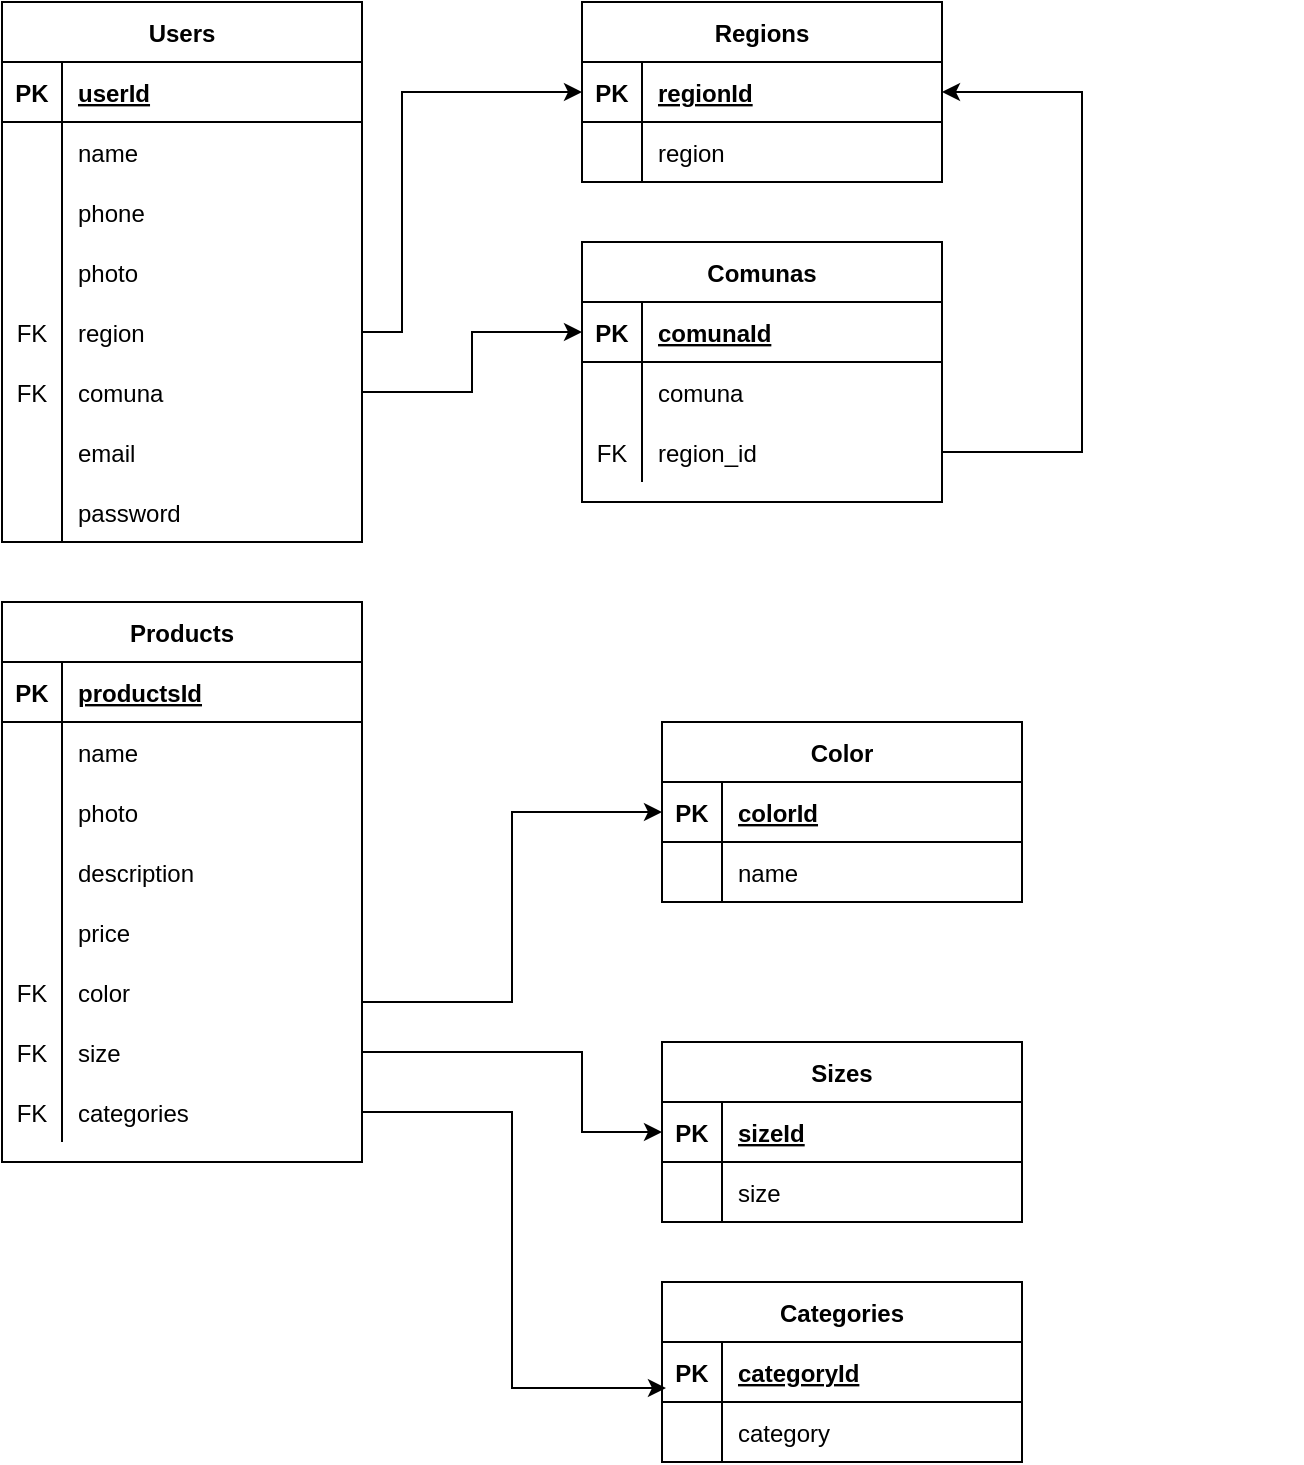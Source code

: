 <mxfile version="14.6.2" type="github">
  <diagram id="eKmeG7Pe0nA2a5U6Nq7D" name="Page-1">
    <mxGraphModel dx="641" dy="752" grid="1" gridSize="10" guides="1" tooltips="1" connect="1" arrows="1" fold="1" page="1" pageScale="1" pageWidth="827" pageHeight="1169" math="0" shadow="0">
      <root>
        <mxCell id="0" />
        <mxCell id="1" parent="0" />
        <mxCell id="IjkU4p1Ry7HqAlJTSLxm-30" value="" style="group" vertex="1" connectable="0" parent="1">
          <mxGeometry x="500" y="310" width="180" height="280" as="geometry" />
        </mxCell>
        <mxCell id="IjkU4p1Ry7HqAlJTSLxm-31" value="" style="group" vertex="1" connectable="0" parent="IjkU4p1Ry7HqAlJTSLxm-30">
          <mxGeometry x="-470" y="-290" width="180" height="280" as="geometry" />
        </mxCell>
        <mxCell id="IjkU4p1Ry7HqAlJTSLxm-1" value="Users" style="shape=table;startSize=30;container=1;collapsible=1;childLayout=tableLayout;fixedRows=1;rowLines=0;fontStyle=1;align=center;resizeLast=1;" vertex="1" parent="IjkU4p1Ry7HqAlJTSLxm-31">
          <mxGeometry width="180" height="270" as="geometry" />
        </mxCell>
        <mxCell id="IjkU4p1Ry7HqAlJTSLxm-2" value="" style="shape=partialRectangle;collapsible=0;dropTarget=0;pointerEvents=0;fillColor=none;top=0;left=0;bottom=1;right=0;points=[[0,0.5],[1,0.5]];portConstraint=eastwest;" vertex="1" parent="IjkU4p1Ry7HqAlJTSLxm-1">
          <mxGeometry y="30" width="180" height="30" as="geometry" />
        </mxCell>
        <mxCell id="IjkU4p1Ry7HqAlJTSLxm-3" value="PK" style="shape=partialRectangle;connectable=0;fillColor=none;top=0;left=0;bottom=0;right=0;fontStyle=1;overflow=hidden;" vertex="1" parent="IjkU4p1Ry7HqAlJTSLxm-2">
          <mxGeometry width="30" height="30" as="geometry" />
        </mxCell>
        <mxCell id="IjkU4p1Ry7HqAlJTSLxm-4" value="userId" style="shape=partialRectangle;connectable=0;fillColor=none;top=0;left=0;bottom=0;right=0;align=left;spacingLeft=6;fontStyle=5;overflow=hidden;" vertex="1" parent="IjkU4p1Ry7HqAlJTSLxm-2">
          <mxGeometry x="30" width="150" height="30" as="geometry" />
        </mxCell>
        <mxCell id="IjkU4p1Ry7HqAlJTSLxm-5" value="" style="shape=partialRectangle;collapsible=0;dropTarget=0;pointerEvents=0;fillColor=none;top=0;left=0;bottom=0;right=0;points=[[0,0.5],[1,0.5]];portConstraint=eastwest;" vertex="1" parent="IjkU4p1Ry7HqAlJTSLxm-1">
          <mxGeometry y="60" width="180" height="30" as="geometry" />
        </mxCell>
        <mxCell id="IjkU4p1Ry7HqAlJTSLxm-6" value="" style="shape=partialRectangle;connectable=0;fillColor=none;top=0;left=0;bottom=0;right=0;editable=1;overflow=hidden;" vertex="1" parent="IjkU4p1Ry7HqAlJTSLxm-5">
          <mxGeometry width="30" height="30" as="geometry" />
        </mxCell>
        <mxCell id="IjkU4p1Ry7HqAlJTSLxm-7" value="name" style="shape=partialRectangle;connectable=0;fillColor=none;top=0;left=0;bottom=0;right=0;align=left;spacingLeft=6;overflow=hidden;" vertex="1" parent="IjkU4p1Ry7HqAlJTSLxm-5">
          <mxGeometry x="30" width="150" height="30" as="geometry" />
        </mxCell>
        <mxCell id="IjkU4p1Ry7HqAlJTSLxm-8" value="" style="shape=partialRectangle;collapsible=0;dropTarget=0;pointerEvents=0;fillColor=none;top=0;left=0;bottom=0;right=0;points=[[0,0.5],[1,0.5]];portConstraint=eastwest;" vertex="1" parent="IjkU4p1Ry7HqAlJTSLxm-1">
          <mxGeometry y="90" width="180" height="30" as="geometry" />
        </mxCell>
        <mxCell id="IjkU4p1Ry7HqAlJTSLxm-9" value="" style="shape=partialRectangle;connectable=0;fillColor=none;top=0;left=0;bottom=0;right=0;editable=1;overflow=hidden;" vertex="1" parent="IjkU4p1Ry7HqAlJTSLxm-8">
          <mxGeometry width="30" height="30" as="geometry" />
        </mxCell>
        <mxCell id="IjkU4p1Ry7HqAlJTSLxm-10" value="phone" style="shape=partialRectangle;connectable=0;fillColor=none;top=0;left=0;bottom=0;right=0;align=left;spacingLeft=6;overflow=hidden;" vertex="1" parent="IjkU4p1Ry7HqAlJTSLxm-8">
          <mxGeometry x="30" width="150" height="30" as="geometry" />
        </mxCell>
        <mxCell id="IjkU4p1Ry7HqAlJTSLxm-11" value="" style="shape=partialRectangle;collapsible=0;dropTarget=0;pointerEvents=0;fillColor=none;top=0;left=0;bottom=0;right=0;points=[[0,0.5],[1,0.5]];portConstraint=eastwest;" vertex="1" parent="IjkU4p1Ry7HqAlJTSLxm-1">
          <mxGeometry y="120" width="180" height="30" as="geometry" />
        </mxCell>
        <mxCell id="IjkU4p1Ry7HqAlJTSLxm-12" value="" style="shape=partialRectangle;connectable=0;fillColor=none;top=0;left=0;bottom=0;right=0;editable=1;overflow=hidden;" vertex="1" parent="IjkU4p1Ry7HqAlJTSLxm-11">
          <mxGeometry width="30" height="30" as="geometry" />
        </mxCell>
        <mxCell id="IjkU4p1Ry7HqAlJTSLxm-13" value="photo" style="shape=partialRectangle;connectable=0;fillColor=none;top=0;left=0;bottom=0;right=0;align=left;spacingLeft=6;overflow=hidden;" vertex="1" parent="IjkU4p1Ry7HqAlJTSLxm-11">
          <mxGeometry x="30" width="150" height="30" as="geometry" />
        </mxCell>
        <mxCell id="IjkU4p1Ry7HqAlJTSLxm-48" value="" style="shape=partialRectangle;collapsible=0;dropTarget=0;pointerEvents=0;fillColor=none;top=0;left=0;bottom=0;right=0;points=[[0,0.5],[1,0.5]];portConstraint=eastwest;" vertex="1" parent="IjkU4p1Ry7HqAlJTSLxm-1">
          <mxGeometry y="150" width="180" height="30" as="geometry" />
        </mxCell>
        <mxCell id="IjkU4p1Ry7HqAlJTSLxm-49" value="FK" style="shape=partialRectangle;connectable=0;fillColor=none;top=0;left=0;bottom=0;right=0;editable=1;overflow=hidden;" vertex="1" parent="IjkU4p1Ry7HqAlJTSLxm-48">
          <mxGeometry width="30" height="30" as="geometry" />
        </mxCell>
        <mxCell id="IjkU4p1Ry7HqAlJTSLxm-50" value="region" style="shape=partialRectangle;connectable=0;fillColor=none;top=0;left=0;bottom=0;right=0;align=left;spacingLeft=6;overflow=hidden;" vertex="1" parent="IjkU4p1Ry7HqAlJTSLxm-48">
          <mxGeometry x="30" width="150" height="30" as="geometry" />
        </mxCell>
        <mxCell id="IjkU4p1Ry7HqAlJTSLxm-67" value="" style="shape=partialRectangle;collapsible=0;dropTarget=0;pointerEvents=0;fillColor=none;top=0;left=0;bottom=0;right=0;points=[[0,0.5],[1,0.5]];portConstraint=eastwest;" vertex="1" parent="IjkU4p1Ry7HqAlJTSLxm-1">
          <mxGeometry y="180" width="180" height="30" as="geometry" />
        </mxCell>
        <mxCell id="IjkU4p1Ry7HqAlJTSLxm-68" value="" style="shape=partialRectangle;connectable=0;fillColor=none;top=0;left=0;bottom=0;right=0;editable=1;overflow=hidden;" vertex="1" parent="IjkU4p1Ry7HqAlJTSLxm-67">
          <mxGeometry width="30" height="30" as="geometry" />
        </mxCell>
        <mxCell id="IjkU4p1Ry7HqAlJTSLxm-69" value="comuna" style="shape=partialRectangle;connectable=0;fillColor=none;top=0;left=0;bottom=0;right=0;align=left;spacingLeft=6;overflow=hidden;" vertex="1" parent="IjkU4p1Ry7HqAlJTSLxm-67">
          <mxGeometry x="30" width="150" height="30" as="geometry" />
        </mxCell>
        <mxCell id="IjkU4p1Ry7HqAlJTSLxm-70" value="" style="shape=partialRectangle;collapsible=0;dropTarget=0;pointerEvents=0;fillColor=none;top=0;left=0;bottom=0;right=0;points=[[0,0.5],[1,0.5]];portConstraint=eastwest;" vertex="1" parent="IjkU4p1Ry7HqAlJTSLxm-1">
          <mxGeometry y="210" width="180" height="30" as="geometry" />
        </mxCell>
        <mxCell id="IjkU4p1Ry7HqAlJTSLxm-71" value="" style="shape=partialRectangle;connectable=0;fillColor=none;top=0;left=0;bottom=0;right=0;editable=1;overflow=hidden;" vertex="1" parent="IjkU4p1Ry7HqAlJTSLxm-70">
          <mxGeometry width="30" height="30" as="geometry" />
        </mxCell>
        <mxCell id="IjkU4p1Ry7HqAlJTSLxm-72" value="email" style="shape=partialRectangle;connectable=0;fillColor=none;top=0;left=0;bottom=0;right=0;align=left;spacingLeft=6;overflow=hidden;" vertex="1" parent="IjkU4p1Ry7HqAlJTSLxm-70">
          <mxGeometry x="30" width="150" height="30" as="geometry" />
        </mxCell>
        <mxCell id="IjkU4p1Ry7HqAlJTSLxm-73" value="" style="shape=partialRectangle;collapsible=0;dropTarget=0;pointerEvents=0;fillColor=none;top=0;left=0;bottom=0;right=0;points=[[0,0.5],[1,0.5]];portConstraint=eastwest;" vertex="1" parent="IjkU4p1Ry7HqAlJTSLxm-1">
          <mxGeometry y="240" width="180" height="30" as="geometry" />
        </mxCell>
        <mxCell id="IjkU4p1Ry7HqAlJTSLxm-74" value="" style="shape=partialRectangle;connectable=0;fillColor=none;top=0;left=0;bottom=0;right=0;editable=1;overflow=hidden;" vertex="1" parent="IjkU4p1Ry7HqAlJTSLxm-73">
          <mxGeometry width="30" height="30" as="geometry" />
        </mxCell>
        <mxCell id="IjkU4p1Ry7HqAlJTSLxm-75" value="password" style="shape=partialRectangle;connectable=0;fillColor=none;top=0;left=0;bottom=0;right=0;align=left;spacingLeft=6;overflow=hidden;" vertex="1" parent="IjkU4p1Ry7HqAlJTSLxm-73">
          <mxGeometry x="30" width="150" height="30" as="geometry" />
        </mxCell>
        <mxCell id="IjkU4p1Ry7HqAlJTSLxm-14" value="" style="shape=partialRectangle;collapsible=0;dropTarget=0;pointerEvents=0;fillColor=none;top=0;left=0;bottom=0;right=0;points=[[0,0.5],[1,0.5]];portConstraint=eastwest;" vertex="1" parent="IjkU4p1Ry7HqAlJTSLxm-31">
          <mxGeometry y="150" width="180" height="30" as="geometry" />
        </mxCell>
        <mxCell id="IjkU4p1Ry7HqAlJTSLxm-17" value="" style="shape=partialRectangle;collapsible=0;dropTarget=0;pointerEvents=0;fillColor=none;top=0;left=0;bottom=0;right=0;points=[[0,0.5],[1,0.5]];portConstraint=eastwest;" vertex="1" parent="IjkU4p1Ry7HqAlJTSLxm-31">
          <mxGeometry y="180" width="180" height="30" as="geometry" />
        </mxCell>
        <mxCell id="IjkU4p1Ry7HqAlJTSLxm-18" value="FK" style="shape=partialRectangle;connectable=0;fillColor=none;top=0;left=0;bottom=0;right=0;editable=1;overflow=hidden;" vertex="1" parent="IjkU4p1Ry7HqAlJTSLxm-17">
          <mxGeometry width="30" height="30" as="geometry" />
        </mxCell>
        <mxCell id="IjkU4p1Ry7HqAlJTSLxm-23" value="" style="shape=partialRectangle;collapsible=0;dropTarget=0;pointerEvents=0;fillColor=none;top=0;left=0;bottom=0;right=0;points=[[0,0.5],[1,0.5]];portConstraint=eastwest;" vertex="1" parent="IjkU4p1Ry7HqAlJTSLxm-31">
          <mxGeometry y="245" width="180" height="30" as="geometry" />
        </mxCell>
        <mxCell id="IjkU4p1Ry7HqAlJTSLxm-24" value="" style="shape=partialRectangle;connectable=0;fillColor=none;top=0;left=0;bottom=0;right=0;editable=1;overflow=hidden;" vertex="1" parent="IjkU4p1Ry7HqAlJTSLxm-23">
          <mxGeometry width="30" height="30" as="geometry" />
        </mxCell>
        <mxCell id="IjkU4p1Ry7HqAlJTSLxm-32" value="Products" style="shape=table;startSize=30;container=1;collapsible=1;childLayout=tableLayout;fixedRows=1;rowLines=0;fontStyle=1;align=center;resizeLast=1;" vertex="1" parent="1">
          <mxGeometry x="30" y="320" width="180" height="280" as="geometry" />
        </mxCell>
        <mxCell id="IjkU4p1Ry7HqAlJTSLxm-33" value="" style="shape=partialRectangle;collapsible=0;dropTarget=0;pointerEvents=0;fillColor=none;top=0;left=0;bottom=1;right=0;points=[[0,0.5],[1,0.5]];portConstraint=eastwest;" vertex="1" parent="IjkU4p1Ry7HqAlJTSLxm-32">
          <mxGeometry y="30" width="180" height="30" as="geometry" />
        </mxCell>
        <mxCell id="IjkU4p1Ry7HqAlJTSLxm-34" value="PK" style="shape=partialRectangle;connectable=0;fillColor=none;top=0;left=0;bottom=0;right=0;fontStyle=1;overflow=hidden;" vertex="1" parent="IjkU4p1Ry7HqAlJTSLxm-33">
          <mxGeometry width="30" height="30" as="geometry" />
        </mxCell>
        <mxCell id="IjkU4p1Ry7HqAlJTSLxm-35" value="productsId" style="shape=partialRectangle;connectable=0;fillColor=none;top=0;left=0;bottom=0;right=0;align=left;spacingLeft=6;fontStyle=5;overflow=hidden;" vertex="1" parent="IjkU4p1Ry7HqAlJTSLxm-33">
          <mxGeometry x="30" width="150" height="30" as="geometry" />
        </mxCell>
        <mxCell id="IjkU4p1Ry7HqAlJTSLxm-36" value="" style="shape=partialRectangle;collapsible=0;dropTarget=0;pointerEvents=0;fillColor=none;top=0;left=0;bottom=0;right=0;points=[[0,0.5],[1,0.5]];portConstraint=eastwest;" vertex="1" parent="IjkU4p1Ry7HqAlJTSLxm-32">
          <mxGeometry y="60" width="180" height="30" as="geometry" />
        </mxCell>
        <mxCell id="IjkU4p1Ry7HqAlJTSLxm-37" value="" style="shape=partialRectangle;connectable=0;fillColor=none;top=0;left=0;bottom=0;right=0;editable=1;overflow=hidden;" vertex="1" parent="IjkU4p1Ry7HqAlJTSLxm-36">
          <mxGeometry width="30" height="30" as="geometry" />
        </mxCell>
        <mxCell id="IjkU4p1Ry7HqAlJTSLxm-38" value="name" style="shape=partialRectangle;connectable=0;fillColor=none;top=0;left=0;bottom=0;right=0;align=left;spacingLeft=6;overflow=hidden;" vertex="1" parent="IjkU4p1Ry7HqAlJTSLxm-36">
          <mxGeometry x="30" width="150" height="30" as="geometry" />
        </mxCell>
        <mxCell id="IjkU4p1Ry7HqAlJTSLxm-39" value="" style="shape=partialRectangle;collapsible=0;dropTarget=0;pointerEvents=0;fillColor=none;top=0;left=0;bottom=0;right=0;points=[[0,0.5],[1,0.5]];portConstraint=eastwest;" vertex="1" parent="IjkU4p1Ry7HqAlJTSLxm-32">
          <mxGeometry y="90" width="180" height="30" as="geometry" />
        </mxCell>
        <mxCell id="IjkU4p1Ry7HqAlJTSLxm-40" value="" style="shape=partialRectangle;connectable=0;fillColor=none;top=0;left=0;bottom=0;right=0;editable=1;overflow=hidden;" vertex="1" parent="IjkU4p1Ry7HqAlJTSLxm-39">
          <mxGeometry width="30" height="30" as="geometry" />
        </mxCell>
        <mxCell id="IjkU4p1Ry7HqAlJTSLxm-41" value="photo" style="shape=partialRectangle;connectable=0;fillColor=none;top=0;left=0;bottom=0;right=0;align=left;spacingLeft=6;overflow=hidden;" vertex="1" parent="IjkU4p1Ry7HqAlJTSLxm-39">
          <mxGeometry x="30" width="150" height="30" as="geometry" />
        </mxCell>
        <mxCell id="IjkU4p1Ry7HqAlJTSLxm-42" value="" style="shape=partialRectangle;collapsible=0;dropTarget=0;pointerEvents=0;fillColor=none;top=0;left=0;bottom=0;right=0;points=[[0,0.5],[1,0.5]];portConstraint=eastwest;" vertex="1" parent="IjkU4p1Ry7HqAlJTSLxm-32">
          <mxGeometry y="120" width="180" height="30" as="geometry" />
        </mxCell>
        <mxCell id="IjkU4p1Ry7HqAlJTSLxm-43" value="" style="shape=partialRectangle;connectable=0;fillColor=none;top=0;left=0;bottom=0;right=0;editable=1;overflow=hidden;" vertex="1" parent="IjkU4p1Ry7HqAlJTSLxm-42">
          <mxGeometry width="30" height="30" as="geometry" />
        </mxCell>
        <mxCell id="IjkU4p1Ry7HqAlJTSLxm-44" value="description" style="shape=partialRectangle;connectable=0;fillColor=none;top=0;left=0;bottom=0;right=0;align=left;spacingLeft=6;overflow=hidden;" vertex="1" parent="IjkU4p1Ry7HqAlJTSLxm-42">
          <mxGeometry x="30" width="150" height="30" as="geometry" />
        </mxCell>
        <mxCell id="IjkU4p1Ry7HqAlJTSLxm-45" value="" style="shape=partialRectangle;collapsible=0;dropTarget=0;pointerEvents=0;fillColor=none;top=0;left=0;bottom=0;right=0;points=[[0,0.5],[1,0.5]];portConstraint=eastwest;" vertex="1" parent="IjkU4p1Ry7HqAlJTSLxm-32">
          <mxGeometry y="150" width="180" height="30" as="geometry" />
        </mxCell>
        <mxCell id="IjkU4p1Ry7HqAlJTSLxm-46" value="" style="shape=partialRectangle;connectable=0;fillColor=none;top=0;left=0;bottom=0;right=0;editable=1;overflow=hidden;" vertex="1" parent="IjkU4p1Ry7HqAlJTSLxm-45">
          <mxGeometry width="30" height="30" as="geometry" />
        </mxCell>
        <mxCell id="IjkU4p1Ry7HqAlJTSLxm-47" value="price" style="shape=partialRectangle;connectable=0;fillColor=none;top=0;left=0;bottom=0;right=0;align=left;spacingLeft=6;overflow=hidden;" vertex="1" parent="IjkU4p1Ry7HqAlJTSLxm-45">
          <mxGeometry x="30" width="150" height="30" as="geometry" />
        </mxCell>
        <mxCell id="IjkU4p1Ry7HqAlJTSLxm-76" value="" style="shape=partialRectangle;collapsible=0;dropTarget=0;pointerEvents=0;fillColor=none;top=0;left=0;bottom=0;right=0;points=[[0,0.5],[1,0.5]];portConstraint=eastwest;" vertex="1" parent="IjkU4p1Ry7HqAlJTSLxm-32">
          <mxGeometry y="180" width="180" height="30" as="geometry" />
        </mxCell>
        <mxCell id="IjkU4p1Ry7HqAlJTSLxm-77" value="FK" style="shape=partialRectangle;connectable=0;fillColor=none;top=0;left=0;bottom=0;right=0;editable=1;overflow=hidden;" vertex="1" parent="IjkU4p1Ry7HqAlJTSLxm-76">
          <mxGeometry width="30" height="30" as="geometry" />
        </mxCell>
        <mxCell id="IjkU4p1Ry7HqAlJTSLxm-78" value="color" style="shape=partialRectangle;connectable=0;fillColor=none;top=0;left=0;bottom=0;right=0;align=left;spacingLeft=6;overflow=hidden;" vertex="1" parent="IjkU4p1Ry7HqAlJTSLxm-76">
          <mxGeometry x="30" width="150" height="30" as="geometry" />
        </mxCell>
        <mxCell id="IjkU4p1Ry7HqAlJTSLxm-79" value="" style="shape=partialRectangle;collapsible=0;dropTarget=0;pointerEvents=0;fillColor=none;top=0;left=0;bottom=0;right=0;points=[[0,0.5],[1,0.5]];portConstraint=eastwest;" vertex="1" parent="IjkU4p1Ry7HqAlJTSLxm-32">
          <mxGeometry y="210" width="180" height="30" as="geometry" />
        </mxCell>
        <mxCell id="IjkU4p1Ry7HqAlJTSLxm-80" value="FK" style="shape=partialRectangle;connectable=0;fillColor=none;top=0;left=0;bottom=0;right=0;editable=1;overflow=hidden;" vertex="1" parent="IjkU4p1Ry7HqAlJTSLxm-79">
          <mxGeometry width="30" height="30" as="geometry" />
        </mxCell>
        <mxCell id="IjkU4p1Ry7HqAlJTSLxm-81" value="size" style="shape=partialRectangle;connectable=0;fillColor=none;top=0;left=0;bottom=0;right=0;align=left;spacingLeft=6;overflow=hidden;" vertex="1" parent="IjkU4p1Ry7HqAlJTSLxm-79">
          <mxGeometry x="30" width="150" height="30" as="geometry" />
        </mxCell>
        <mxCell id="IjkU4p1Ry7HqAlJTSLxm-82" value="" style="shape=partialRectangle;collapsible=0;dropTarget=0;pointerEvents=0;fillColor=none;top=0;left=0;bottom=0;right=0;points=[[0,0.5],[1,0.5]];portConstraint=eastwest;" vertex="1" parent="IjkU4p1Ry7HqAlJTSLxm-32">
          <mxGeometry y="240" width="180" height="30" as="geometry" />
        </mxCell>
        <mxCell id="IjkU4p1Ry7HqAlJTSLxm-83" value="FK" style="shape=partialRectangle;connectable=0;fillColor=none;top=0;left=0;bottom=0;right=0;editable=1;overflow=hidden;" vertex="1" parent="IjkU4p1Ry7HqAlJTSLxm-82">
          <mxGeometry width="30" height="30" as="geometry" />
        </mxCell>
        <mxCell id="IjkU4p1Ry7HqAlJTSLxm-84" value="categories" style="shape=partialRectangle;connectable=0;fillColor=none;top=0;left=0;bottom=0;right=0;align=left;spacingLeft=6;overflow=hidden;" vertex="1" parent="IjkU4p1Ry7HqAlJTSLxm-82">
          <mxGeometry x="30" width="150" height="30" as="geometry" />
        </mxCell>
        <mxCell id="IjkU4p1Ry7HqAlJTSLxm-85" value="Color" style="shape=table;startSize=30;container=1;collapsible=1;childLayout=tableLayout;fixedRows=1;rowLines=0;fontStyle=1;align=center;resizeLast=1;" vertex="1" parent="1">
          <mxGeometry x="360" y="380" width="180" height="90" as="geometry" />
        </mxCell>
        <mxCell id="IjkU4p1Ry7HqAlJTSLxm-86" value="" style="shape=partialRectangle;collapsible=0;dropTarget=0;pointerEvents=0;fillColor=none;top=0;left=0;bottom=1;right=0;points=[[0,0.5],[1,0.5]];portConstraint=eastwest;" vertex="1" parent="IjkU4p1Ry7HqAlJTSLxm-85">
          <mxGeometry y="30" width="180" height="30" as="geometry" />
        </mxCell>
        <mxCell id="IjkU4p1Ry7HqAlJTSLxm-87" value="PK" style="shape=partialRectangle;connectable=0;fillColor=none;top=0;left=0;bottom=0;right=0;fontStyle=1;overflow=hidden;" vertex="1" parent="IjkU4p1Ry7HqAlJTSLxm-86">
          <mxGeometry width="30" height="30" as="geometry" />
        </mxCell>
        <mxCell id="IjkU4p1Ry7HqAlJTSLxm-88" value="colorId" style="shape=partialRectangle;connectable=0;fillColor=none;top=0;left=0;bottom=0;right=0;align=left;spacingLeft=6;fontStyle=5;overflow=hidden;" vertex="1" parent="IjkU4p1Ry7HqAlJTSLxm-86">
          <mxGeometry x="30" width="150" height="30" as="geometry" />
        </mxCell>
        <mxCell id="IjkU4p1Ry7HqAlJTSLxm-89" value="" style="shape=partialRectangle;collapsible=0;dropTarget=0;pointerEvents=0;fillColor=none;top=0;left=0;bottom=0;right=0;points=[[0,0.5],[1,0.5]];portConstraint=eastwest;" vertex="1" parent="IjkU4p1Ry7HqAlJTSLxm-85">
          <mxGeometry y="60" width="180" height="30" as="geometry" />
        </mxCell>
        <mxCell id="IjkU4p1Ry7HqAlJTSLxm-90" value="" style="shape=partialRectangle;connectable=0;fillColor=none;top=0;left=0;bottom=0;right=0;editable=1;overflow=hidden;" vertex="1" parent="IjkU4p1Ry7HqAlJTSLxm-89">
          <mxGeometry width="30" height="30" as="geometry" />
        </mxCell>
        <mxCell id="IjkU4p1Ry7HqAlJTSLxm-91" value="name" style="shape=partialRectangle;connectable=0;fillColor=none;top=0;left=0;bottom=0;right=0;align=left;spacingLeft=6;overflow=hidden;" vertex="1" parent="IjkU4p1Ry7HqAlJTSLxm-89">
          <mxGeometry x="30" width="150" height="30" as="geometry" />
        </mxCell>
        <mxCell id="IjkU4p1Ry7HqAlJTSLxm-98" style="edgeStyle=orthogonalEdgeStyle;rounded=0;orthogonalLoop=1;jettySize=auto;html=1;entryX=0;entryY=0.5;entryDx=0;entryDy=0;exitX=1;exitY=0.5;exitDx=0;exitDy=0;" edge="1" parent="1" source="IjkU4p1Ry7HqAlJTSLxm-76" target="IjkU4p1Ry7HqAlJTSLxm-86">
          <mxGeometry relative="1" as="geometry">
            <Array as="points">
              <mxPoint x="210" y="520" />
              <mxPoint x="285" y="520" />
              <mxPoint x="285" y="425" />
            </Array>
          </mxGeometry>
        </mxCell>
        <mxCell id="IjkU4p1Ry7HqAlJTSLxm-100" style="edgeStyle=orthogonalEdgeStyle;rounded=0;orthogonalLoop=1;jettySize=auto;html=1;entryX=0;entryY=0.5;entryDx=0;entryDy=0;" edge="1" parent="1" source="IjkU4p1Ry7HqAlJTSLxm-79" target="IjkU4p1Ry7HqAlJTSLxm-102">
          <mxGeometry relative="1" as="geometry">
            <mxPoint x="320" y="570" as="targetPoint" />
            <Array as="points">
              <mxPoint x="320" y="545" />
              <mxPoint x="320" y="585" />
            </Array>
          </mxGeometry>
        </mxCell>
        <mxCell id="IjkU4p1Ry7HqAlJTSLxm-101" value="Sizes" style="shape=table;startSize=30;container=1;collapsible=1;childLayout=tableLayout;fixedRows=1;rowLines=0;fontStyle=1;align=center;resizeLast=1;fillColor=#ffffff;gradientColor=none;" vertex="1" parent="1">
          <mxGeometry x="360" y="540" width="180" height="90" as="geometry" />
        </mxCell>
        <mxCell id="IjkU4p1Ry7HqAlJTSLxm-102" value="" style="shape=partialRectangle;collapsible=0;dropTarget=0;pointerEvents=0;fillColor=none;top=0;left=0;bottom=1;right=0;points=[[0,0.5],[1,0.5]];portConstraint=eastwest;" vertex="1" parent="IjkU4p1Ry7HqAlJTSLxm-101">
          <mxGeometry y="30" width="180" height="30" as="geometry" />
        </mxCell>
        <mxCell id="IjkU4p1Ry7HqAlJTSLxm-103" value="PK" style="shape=partialRectangle;connectable=0;fillColor=none;top=0;left=0;bottom=0;right=0;fontStyle=1;overflow=hidden;" vertex="1" parent="IjkU4p1Ry7HqAlJTSLxm-102">
          <mxGeometry width="30" height="30" as="geometry" />
        </mxCell>
        <mxCell id="IjkU4p1Ry7HqAlJTSLxm-104" value="sizeId" style="shape=partialRectangle;connectable=0;fillColor=none;top=0;left=0;bottom=0;right=0;align=left;spacingLeft=6;fontStyle=5;overflow=hidden;" vertex="1" parent="IjkU4p1Ry7HqAlJTSLxm-102">
          <mxGeometry x="30" width="150" height="30" as="geometry" />
        </mxCell>
        <mxCell id="IjkU4p1Ry7HqAlJTSLxm-105" value="" style="shape=partialRectangle;collapsible=0;dropTarget=0;pointerEvents=0;fillColor=none;top=0;left=0;bottom=0;right=0;points=[[0,0.5],[1,0.5]];portConstraint=eastwest;" vertex="1" parent="IjkU4p1Ry7HqAlJTSLxm-101">
          <mxGeometry y="60" width="180" height="30" as="geometry" />
        </mxCell>
        <mxCell id="IjkU4p1Ry7HqAlJTSLxm-106" value="" style="shape=partialRectangle;connectable=0;fillColor=none;top=0;left=0;bottom=0;right=0;editable=1;overflow=hidden;" vertex="1" parent="IjkU4p1Ry7HqAlJTSLxm-105">
          <mxGeometry width="30" height="30" as="geometry" />
        </mxCell>
        <mxCell id="IjkU4p1Ry7HqAlJTSLxm-107" value="size" style="shape=partialRectangle;connectable=0;fillColor=none;top=0;left=0;bottom=0;right=0;align=left;spacingLeft=6;overflow=hidden;" vertex="1" parent="IjkU4p1Ry7HqAlJTSLxm-105">
          <mxGeometry x="30" width="150" height="30" as="geometry" />
        </mxCell>
        <mxCell id="IjkU4p1Ry7HqAlJTSLxm-114" value="Categories" style="shape=table;startSize=30;container=1;collapsible=1;childLayout=tableLayout;fixedRows=1;rowLines=0;fontStyle=1;align=center;resizeLast=1;fillColor=#ffffff;gradientColor=none;" vertex="1" parent="1">
          <mxGeometry x="360" y="660" width="180" height="90" as="geometry" />
        </mxCell>
        <mxCell id="IjkU4p1Ry7HqAlJTSLxm-115" value="" style="shape=partialRectangle;collapsible=0;dropTarget=0;pointerEvents=0;fillColor=none;top=0;left=0;bottom=1;right=0;points=[[0,0.5],[1,0.5]];portConstraint=eastwest;" vertex="1" parent="IjkU4p1Ry7HqAlJTSLxm-114">
          <mxGeometry y="30" width="180" height="30" as="geometry" />
        </mxCell>
        <mxCell id="IjkU4p1Ry7HqAlJTSLxm-116" value="PK" style="shape=partialRectangle;connectable=0;fillColor=none;top=0;left=0;bottom=0;right=0;fontStyle=1;overflow=hidden;" vertex="1" parent="IjkU4p1Ry7HqAlJTSLxm-115">
          <mxGeometry width="30" height="30" as="geometry" />
        </mxCell>
        <mxCell id="IjkU4p1Ry7HqAlJTSLxm-117" value="categoryId" style="shape=partialRectangle;connectable=0;fillColor=none;top=0;left=0;bottom=0;right=0;align=left;spacingLeft=6;fontStyle=5;overflow=hidden;" vertex="1" parent="IjkU4p1Ry7HqAlJTSLxm-115">
          <mxGeometry x="30" width="150" height="30" as="geometry" />
        </mxCell>
        <mxCell id="IjkU4p1Ry7HqAlJTSLxm-118" value="" style="shape=partialRectangle;collapsible=0;dropTarget=0;pointerEvents=0;fillColor=none;top=0;left=0;bottom=0;right=0;points=[[0,0.5],[1,0.5]];portConstraint=eastwest;" vertex="1" parent="IjkU4p1Ry7HqAlJTSLxm-114">
          <mxGeometry y="60" width="180" height="30" as="geometry" />
        </mxCell>
        <mxCell id="IjkU4p1Ry7HqAlJTSLxm-119" value="" style="shape=partialRectangle;connectable=0;fillColor=none;top=0;left=0;bottom=0;right=0;editable=1;overflow=hidden;" vertex="1" parent="IjkU4p1Ry7HqAlJTSLxm-118">
          <mxGeometry width="30" height="30" as="geometry" />
        </mxCell>
        <mxCell id="IjkU4p1Ry7HqAlJTSLxm-120" value="category" style="shape=partialRectangle;connectable=0;fillColor=none;top=0;left=0;bottom=0;right=0;align=left;spacingLeft=6;overflow=hidden;" vertex="1" parent="IjkU4p1Ry7HqAlJTSLxm-118">
          <mxGeometry x="30" width="150" height="30" as="geometry" />
        </mxCell>
        <mxCell id="IjkU4p1Ry7HqAlJTSLxm-127" style="edgeStyle=orthogonalEdgeStyle;rounded=0;orthogonalLoop=1;jettySize=auto;html=1;entryX=0.011;entryY=0.767;entryDx=0;entryDy=0;entryPerimeter=0;" edge="1" parent="1" source="IjkU4p1Ry7HqAlJTSLxm-82" target="IjkU4p1Ry7HqAlJTSLxm-115">
          <mxGeometry relative="1" as="geometry" />
        </mxCell>
        <mxCell id="IjkU4p1Ry7HqAlJTSLxm-128" value="Regions" style="shape=table;startSize=30;container=1;collapsible=1;childLayout=tableLayout;fixedRows=1;rowLines=0;fontStyle=1;align=center;resizeLast=1;fillColor=#ffffff;gradientColor=none;" vertex="1" parent="1">
          <mxGeometry x="320" y="20" width="180" height="90" as="geometry" />
        </mxCell>
        <mxCell id="IjkU4p1Ry7HqAlJTSLxm-129" value="" style="shape=partialRectangle;collapsible=0;dropTarget=0;pointerEvents=0;fillColor=none;top=0;left=0;bottom=1;right=0;points=[[0,0.5],[1,0.5]];portConstraint=eastwest;" vertex="1" parent="IjkU4p1Ry7HqAlJTSLxm-128">
          <mxGeometry y="30" width="180" height="30" as="geometry" />
        </mxCell>
        <mxCell id="IjkU4p1Ry7HqAlJTSLxm-130" value="PK" style="shape=partialRectangle;connectable=0;fillColor=none;top=0;left=0;bottom=0;right=0;fontStyle=1;overflow=hidden;" vertex="1" parent="IjkU4p1Ry7HqAlJTSLxm-129">
          <mxGeometry width="30" height="30" as="geometry" />
        </mxCell>
        <mxCell id="IjkU4p1Ry7HqAlJTSLxm-131" value="regionId" style="shape=partialRectangle;connectable=0;fillColor=none;top=0;left=0;bottom=0;right=0;align=left;spacingLeft=6;fontStyle=5;overflow=hidden;" vertex="1" parent="IjkU4p1Ry7HqAlJTSLxm-129">
          <mxGeometry x="30" width="150" height="30" as="geometry" />
        </mxCell>
        <mxCell id="IjkU4p1Ry7HqAlJTSLxm-132" value="" style="shape=partialRectangle;collapsible=0;dropTarget=0;pointerEvents=0;fillColor=none;top=0;left=0;bottom=0;right=0;points=[[0,0.5],[1,0.5]];portConstraint=eastwest;" vertex="1" parent="IjkU4p1Ry7HqAlJTSLxm-128">
          <mxGeometry y="60" width="180" height="30" as="geometry" />
        </mxCell>
        <mxCell id="IjkU4p1Ry7HqAlJTSLxm-133" value="" style="shape=partialRectangle;connectable=0;fillColor=none;top=0;left=0;bottom=0;right=0;editable=1;overflow=hidden;" vertex="1" parent="IjkU4p1Ry7HqAlJTSLxm-132">
          <mxGeometry width="30" height="30" as="geometry" />
        </mxCell>
        <mxCell id="IjkU4p1Ry7HqAlJTSLxm-134" value="region" style="shape=partialRectangle;connectable=0;fillColor=none;top=0;left=0;bottom=0;right=0;align=left;spacingLeft=6;overflow=hidden;" vertex="1" parent="IjkU4p1Ry7HqAlJTSLxm-132">
          <mxGeometry x="30" width="150" height="30" as="geometry" />
        </mxCell>
        <mxCell id="IjkU4p1Ry7HqAlJTSLxm-141" value="Comunas" style="shape=table;startSize=30;container=1;collapsible=1;childLayout=tableLayout;fixedRows=1;rowLines=0;fontStyle=1;align=center;resizeLast=1;fillColor=#ffffff;gradientColor=none;" vertex="1" parent="1">
          <mxGeometry x="320" y="140" width="180" height="130" as="geometry" />
        </mxCell>
        <mxCell id="IjkU4p1Ry7HqAlJTSLxm-142" value="" style="shape=partialRectangle;collapsible=0;dropTarget=0;pointerEvents=0;fillColor=none;top=0;left=0;bottom=1;right=0;points=[[0,0.5],[1,0.5]];portConstraint=eastwest;" vertex="1" parent="IjkU4p1Ry7HqAlJTSLxm-141">
          <mxGeometry y="30" width="180" height="30" as="geometry" />
        </mxCell>
        <mxCell id="IjkU4p1Ry7HqAlJTSLxm-143" value="PK" style="shape=partialRectangle;connectable=0;fillColor=none;top=0;left=0;bottom=0;right=0;fontStyle=1;overflow=hidden;" vertex="1" parent="IjkU4p1Ry7HqAlJTSLxm-142">
          <mxGeometry width="30" height="30" as="geometry" />
        </mxCell>
        <mxCell id="IjkU4p1Ry7HqAlJTSLxm-144" value="comunaId" style="shape=partialRectangle;connectable=0;fillColor=none;top=0;left=0;bottom=0;right=0;align=left;spacingLeft=6;fontStyle=5;overflow=hidden;" vertex="1" parent="IjkU4p1Ry7HqAlJTSLxm-142">
          <mxGeometry x="30" width="150" height="30" as="geometry" />
        </mxCell>
        <mxCell id="IjkU4p1Ry7HqAlJTSLxm-145" value="" style="shape=partialRectangle;collapsible=0;dropTarget=0;pointerEvents=0;fillColor=none;top=0;left=0;bottom=0;right=0;points=[[0,0.5],[1,0.5]];portConstraint=eastwest;" vertex="1" parent="IjkU4p1Ry7HqAlJTSLxm-141">
          <mxGeometry y="60" width="180" height="30" as="geometry" />
        </mxCell>
        <mxCell id="IjkU4p1Ry7HqAlJTSLxm-146" value="" style="shape=partialRectangle;connectable=0;fillColor=none;top=0;left=0;bottom=0;right=0;editable=1;overflow=hidden;" vertex="1" parent="IjkU4p1Ry7HqAlJTSLxm-145">
          <mxGeometry width="30" height="30" as="geometry" />
        </mxCell>
        <mxCell id="IjkU4p1Ry7HqAlJTSLxm-147" value="comuna" style="shape=partialRectangle;connectable=0;fillColor=none;top=0;left=0;bottom=0;right=0;align=left;spacingLeft=6;overflow=hidden;" vertex="1" parent="IjkU4p1Ry7HqAlJTSLxm-145">
          <mxGeometry x="30" width="150" height="30" as="geometry" />
        </mxCell>
        <mxCell id="IjkU4p1Ry7HqAlJTSLxm-154" value="" style="shape=partialRectangle;collapsible=0;dropTarget=0;pointerEvents=0;fillColor=none;top=0;left=0;bottom=0;right=0;points=[[0,0.5],[1,0.5]];portConstraint=eastwest;" vertex="1" parent="IjkU4p1Ry7HqAlJTSLxm-141">
          <mxGeometry y="90" width="180" height="30" as="geometry" />
        </mxCell>
        <mxCell id="IjkU4p1Ry7HqAlJTSLxm-155" value="FK" style="shape=partialRectangle;connectable=0;fillColor=none;top=0;left=0;bottom=0;right=0;editable=1;overflow=hidden;" vertex="1" parent="IjkU4p1Ry7HqAlJTSLxm-154">
          <mxGeometry width="30" height="30" as="geometry" />
        </mxCell>
        <mxCell id="IjkU4p1Ry7HqAlJTSLxm-156" value="region_id" style="shape=partialRectangle;connectable=0;fillColor=none;top=0;left=0;bottom=0;right=0;align=left;spacingLeft=6;overflow=hidden;" vertex="1" parent="IjkU4p1Ry7HqAlJTSLxm-154">
          <mxGeometry x="30" width="150" height="30" as="geometry" />
        </mxCell>
        <mxCell id="IjkU4p1Ry7HqAlJTSLxm-157" style="edgeStyle=orthogonalEdgeStyle;rounded=0;orthogonalLoop=1;jettySize=auto;html=1;entryX=1;entryY=0.5;entryDx=0;entryDy=0;" edge="1" parent="1" source="IjkU4p1Ry7HqAlJTSLxm-154" target="IjkU4p1Ry7HqAlJTSLxm-129">
          <mxGeometry relative="1" as="geometry">
            <Array as="points">
              <mxPoint x="570" y="245" />
              <mxPoint x="570" y="65" />
            </Array>
          </mxGeometry>
        </mxCell>
        <mxCell id="IjkU4p1Ry7HqAlJTSLxm-158" style="edgeStyle=orthogonalEdgeStyle;rounded=0;orthogonalLoop=1;jettySize=auto;html=1;" edge="1" parent="1" source="IjkU4p1Ry7HqAlJTSLxm-48" target="IjkU4p1Ry7HqAlJTSLxm-129">
          <mxGeometry relative="1" as="geometry">
            <Array as="points">
              <mxPoint x="230" y="185" />
              <mxPoint x="230" y="65" />
            </Array>
          </mxGeometry>
        </mxCell>
        <mxCell id="IjkU4p1Ry7HqAlJTSLxm-159" style="edgeStyle=orthogonalEdgeStyle;rounded=0;orthogonalLoop=1;jettySize=auto;html=1;entryX=0;entryY=0.5;entryDx=0;entryDy=0;" edge="1" parent="1" source="IjkU4p1Ry7HqAlJTSLxm-67" target="IjkU4p1Ry7HqAlJTSLxm-142">
          <mxGeometry relative="1" as="geometry" />
        </mxCell>
      </root>
    </mxGraphModel>
  </diagram>
</mxfile>
